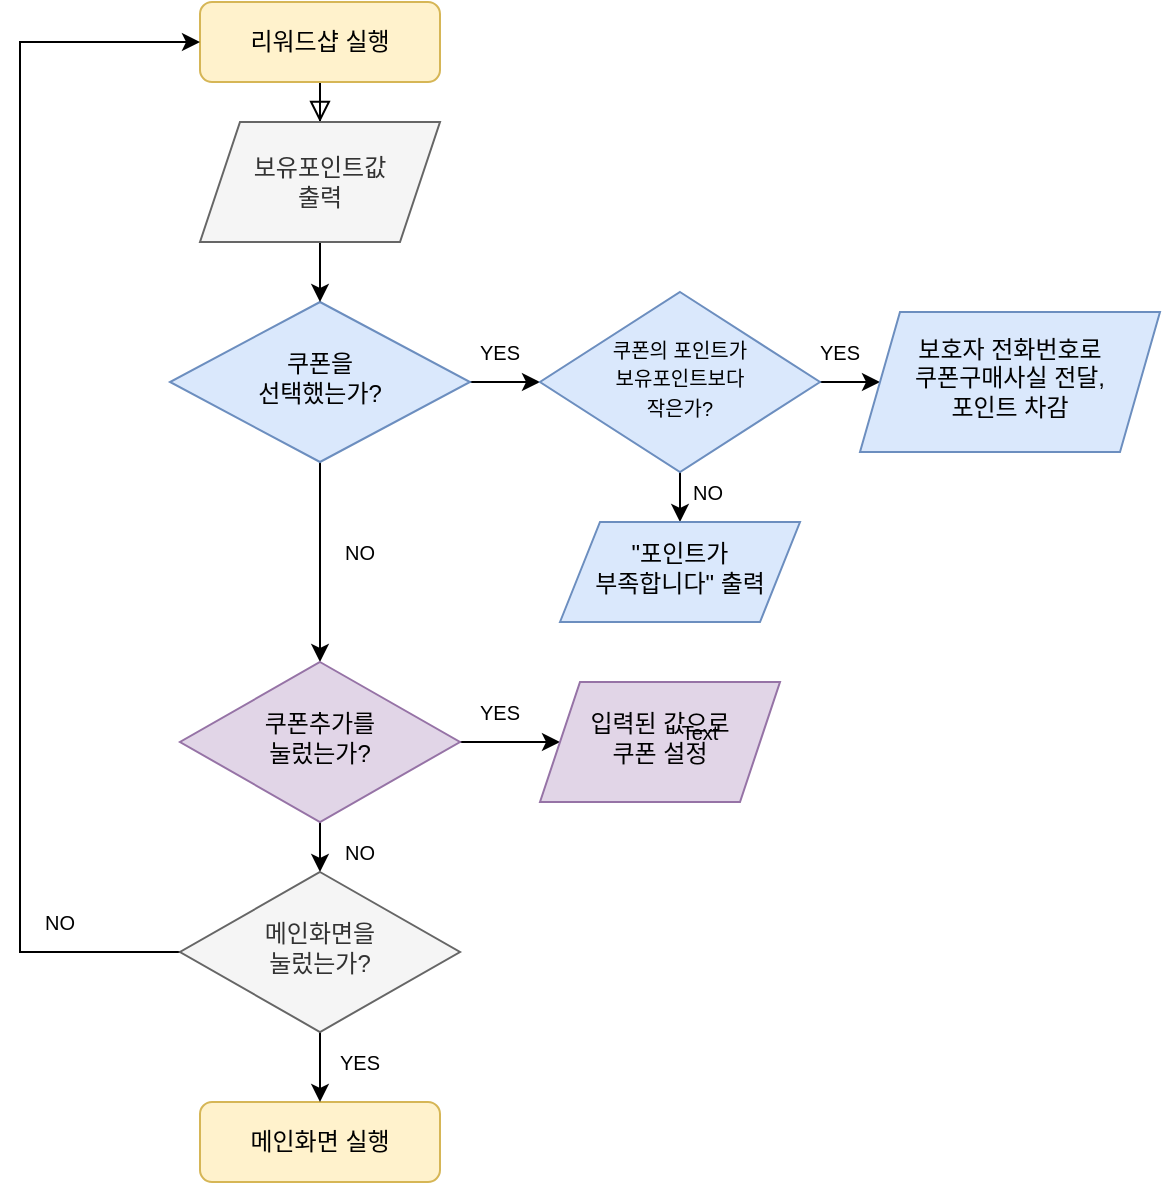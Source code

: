 <mxfile version="15.4.1" type="device"><diagram id="C5RBs43oDa-KdzZeNtuy" name="Page-1"><mxGraphModel dx="988" dy="651" grid="1" gridSize="10" guides="1" tooltips="1" connect="1" arrows="1" fold="1" page="1" pageScale="1" pageWidth="827" pageHeight="1169" math="0" shadow="0"><root><mxCell id="WIyWlLk6GJQsqaUBKTNV-0"/><mxCell id="WIyWlLk6GJQsqaUBKTNV-1" parent="WIyWlLk6GJQsqaUBKTNV-0"/><mxCell id="WIyWlLk6GJQsqaUBKTNV-2" value="" style="rounded=0;html=1;jettySize=auto;orthogonalLoop=1;fontSize=11;endArrow=block;endFill=0;endSize=8;strokeWidth=1;shadow=0;labelBackgroundColor=none;edgeStyle=orthogonalEdgeStyle;" parent="WIyWlLk6GJQsqaUBKTNV-1" source="WIyWlLk6GJQsqaUBKTNV-3" target="JMjysB2Mog6AaWIQ4-j8-0" edge="1"><mxGeometry relative="1" as="geometry"><mxPoint x="220" y="180" as="targetPoint"/></mxGeometry></mxCell><mxCell id="WIyWlLk6GJQsqaUBKTNV-3" value="리워드샵 실행" style="rounded=1;whiteSpace=wrap;html=1;fontSize=12;glass=0;strokeWidth=1;shadow=0;fillColor=#fff2cc;strokeColor=#d6b656;" parent="WIyWlLk6GJQsqaUBKTNV-1" vertex="1"><mxGeometry x="160" y="110" width="120" height="40" as="geometry"/></mxCell><mxCell id="JMjysB2Mog6AaWIQ4-j8-4" value="" style="edgeStyle=orthogonalEdgeStyle;rounded=0;orthogonalLoop=1;jettySize=auto;html=1;" edge="1" parent="WIyWlLk6GJQsqaUBKTNV-1" source="WIyWlLk6GJQsqaUBKTNV-6" target="JMjysB2Mog6AaWIQ4-j8-3"><mxGeometry relative="1" as="geometry"/></mxCell><mxCell id="JMjysB2Mog6AaWIQ4-j8-22" value="" style="edgeStyle=orthogonalEdgeStyle;rounded=0;orthogonalLoop=1;jettySize=auto;html=1;fontSize=10;" edge="1" parent="WIyWlLk6GJQsqaUBKTNV-1" source="WIyWlLk6GJQsqaUBKTNV-6" target="WIyWlLk6GJQsqaUBKTNV-10"><mxGeometry relative="1" as="geometry"/></mxCell><mxCell id="WIyWlLk6GJQsqaUBKTNV-6" value="쿠폰을&lt;br&gt;선택했는가?" style="rhombus;whiteSpace=wrap;html=1;shadow=0;fontFamily=Helvetica;fontSize=12;align=center;strokeWidth=1;spacing=6;spacingTop=-4;fillColor=#dae8fc;strokeColor=#6c8ebf;" parent="WIyWlLk6GJQsqaUBKTNV-1" vertex="1"><mxGeometry x="145" y="260" width="150" height="80" as="geometry"/></mxCell><mxCell id="JMjysB2Mog6AaWIQ4-j8-12" value="" style="edgeStyle=orthogonalEdgeStyle;rounded=0;orthogonalLoop=1;jettySize=auto;html=1;fontSize=10;" edge="1" parent="WIyWlLk6GJQsqaUBKTNV-1" source="WIyWlLk6GJQsqaUBKTNV-10" target="JMjysB2Mog6AaWIQ4-j8-11"><mxGeometry relative="1" as="geometry"/></mxCell><mxCell id="JMjysB2Mog6AaWIQ4-j8-14" value="" style="edgeStyle=orthogonalEdgeStyle;rounded=0;orthogonalLoop=1;jettySize=auto;html=1;fontSize=10;" edge="1" parent="WIyWlLk6GJQsqaUBKTNV-1" source="WIyWlLk6GJQsqaUBKTNV-10" target="JMjysB2Mog6AaWIQ4-j8-13"><mxGeometry relative="1" as="geometry"/></mxCell><mxCell id="WIyWlLk6GJQsqaUBKTNV-10" value="쿠폰추가를&lt;br&gt;눌렀는가?" style="rhombus;whiteSpace=wrap;html=1;shadow=0;fontFamily=Helvetica;fontSize=12;align=center;strokeWidth=1;spacing=6;spacingTop=-4;fillColor=#e1d5e7;strokeColor=#9673a6;" parent="WIyWlLk6GJQsqaUBKTNV-1" vertex="1"><mxGeometry x="150" y="440" width="140" height="80" as="geometry"/></mxCell><mxCell id="WIyWlLk6GJQsqaUBKTNV-11" value="메인화면 실행" style="rounded=1;whiteSpace=wrap;html=1;fontSize=12;glass=0;strokeWidth=1;shadow=0;fillColor=#fff2cc;strokeColor=#d6b656;" parent="WIyWlLk6GJQsqaUBKTNV-1" vertex="1"><mxGeometry x="160" y="660" width="120" height="40" as="geometry"/></mxCell><mxCell id="JMjysB2Mog6AaWIQ4-j8-1" value="" style="edgeStyle=orthogonalEdgeStyle;rounded=0;orthogonalLoop=1;jettySize=auto;html=1;" edge="1" parent="WIyWlLk6GJQsqaUBKTNV-1" source="JMjysB2Mog6AaWIQ4-j8-0" target="WIyWlLk6GJQsqaUBKTNV-6"><mxGeometry relative="1" as="geometry"/></mxCell><mxCell id="JMjysB2Mog6AaWIQ4-j8-0" value="보유포인트값&lt;br&gt;출력" style="shape=parallelogram;perimeter=parallelogramPerimeter;whiteSpace=wrap;html=1;fixedSize=1;fillColor=#f5f5f5;strokeColor=#666666;fontColor=#333333;" vertex="1" parent="WIyWlLk6GJQsqaUBKTNV-1"><mxGeometry x="160" y="170" width="120" height="60" as="geometry"/></mxCell><mxCell id="JMjysB2Mog6AaWIQ4-j8-6" value="" style="edgeStyle=orthogonalEdgeStyle;rounded=0;orthogonalLoop=1;jettySize=auto;html=1;fontSize=10;" edge="1" parent="WIyWlLk6GJQsqaUBKTNV-1" source="JMjysB2Mog6AaWIQ4-j8-3" target="JMjysB2Mog6AaWIQ4-j8-5"><mxGeometry relative="1" as="geometry"/></mxCell><mxCell id="JMjysB2Mog6AaWIQ4-j8-10" value="" style="edgeStyle=orthogonalEdgeStyle;rounded=0;orthogonalLoop=1;jettySize=auto;html=1;fontSize=10;" edge="1" parent="WIyWlLk6GJQsqaUBKTNV-1" source="JMjysB2Mog6AaWIQ4-j8-3" target="JMjysB2Mog6AaWIQ4-j8-9"><mxGeometry relative="1" as="geometry"/></mxCell><mxCell id="JMjysB2Mog6AaWIQ4-j8-3" value="&lt;font style=&quot;font-size: 10px&quot;&gt;쿠폰의 포인트가&lt;br&gt;보유포인트보다&lt;br&gt;작은가?&lt;/font&gt;" style="rhombus;whiteSpace=wrap;html=1;shadow=0;fontFamily=Helvetica;fontSize=12;align=center;strokeWidth=1;spacing=6;spacingTop=-4;fillColor=#dae8fc;strokeColor=#6c8ebf;" vertex="1" parent="WIyWlLk6GJQsqaUBKTNV-1"><mxGeometry x="330" y="255" width="140" height="90" as="geometry"/></mxCell><mxCell id="JMjysB2Mog6AaWIQ4-j8-5" value="보호자 전화번호로&lt;br&gt;쿠폰구매사실 전달,&lt;br&gt;포인트 차감" style="shape=parallelogram;perimeter=parallelogramPerimeter;whiteSpace=wrap;html=1;fixedSize=1;shadow=0;strokeWidth=1;spacing=6;spacingTop=-4;fillColor=#dae8fc;strokeColor=#6c8ebf;" vertex="1" parent="WIyWlLk6GJQsqaUBKTNV-1"><mxGeometry x="490" y="265" width="150" height="70" as="geometry"/></mxCell><mxCell id="JMjysB2Mog6AaWIQ4-j8-9" value="&quot;포인트가 &lt;br&gt;부족합니다&quot; 출력" style="shape=parallelogram;perimeter=parallelogramPerimeter;whiteSpace=wrap;html=1;fixedSize=1;shadow=0;strokeWidth=1;spacing=6;spacingTop=-4;fillColor=#dae8fc;strokeColor=#6c8ebf;" vertex="1" parent="WIyWlLk6GJQsqaUBKTNV-1"><mxGeometry x="340" y="370" width="120" height="50" as="geometry"/></mxCell><mxCell id="JMjysB2Mog6AaWIQ4-j8-11" value="입력된 값으로&lt;br&gt;쿠폰 설정" style="shape=parallelogram;perimeter=parallelogramPerimeter;whiteSpace=wrap;html=1;fixedSize=1;shadow=0;strokeWidth=1;spacing=6;spacingTop=-4;fillColor=#e1d5e7;strokeColor=#9673a6;" vertex="1" parent="WIyWlLk6GJQsqaUBKTNV-1"><mxGeometry x="330" y="450" width="120" height="60" as="geometry"/></mxCell><mxCell id="JMjysB2Mog6AaWIQ4-j8-15" value="" style="edgeStyle=orthogonalEdgeStyle;rounded=0;orthogonalLoop=1;jettySize=auto;html=1;fontSize=10;" edge="1" parent="WIyWlLk6GJQsqaUBKTNV-1" source="JMjysB2Mog6AaWIQ4-j8-13" target="WIyWlLk6GJQsqaUBKTNV-11"><mxGeometry relative="1" as="geometry"/></mxCell><mxCell id="JMjysB2Mog6AaWIQ4-j8-16" style="edgeStyle=orthogonalEdgeStyle;rounded=0;orthogonalLoop=1;jettySize=auto;html=1;entryX=0;entryY=0.5;entryDx=0;entryDy=0;fontSize=10;" edge="1" parent="WIyWlLk6GJQsqaUBKTNV-1" source="JMjysB2Mog6AaWIQ4-j8-13" target="WIyWlLk6GJQsqaUBKTNV-3"><mxGeometry relative="1" as="geometry"><Array as="points"><mxPoint x="70" y="585"/><mxPoint x="70" y="130"/></Array></mxGeometry></mxCell><mxCell id="JMjysB2Mog6AaWIQ4-j8-13" value="메인화면을&lt;br&gt;눌렀는가?" style="rhombus;whiteSpace=wrap;html=1;shadow=0;strokeWidth=1;spacing=6;spacingTop=-4;fillColor=#f5f5f5;strokeColor=#666666;fontColor=#333333;" vertex="1" parent="WIyWlLk6GJQsqaUBKTNV-1"><mxGeometry x="150" y="545" width="140" height="80" as="geometry"/></mxCell><mxCell id="JMjysB2Mog6AaWIQ4-j8-17" value="Text" style="text;html=1;strokeColor=none;fillColor=none;align=center;verticalAlign=middle;whiteSpace=wrap;rounded=0;fontSize=10;" vertex="1" parent="WIyWlLk6GJQsqaUBKTNV-1"><mxGeometry x="380" y="460" width="60" height="30" as="geometry"/></mxCell><mxCell id="JMjysB2Mog6AaWIQ4-j8-18" value="NO" style="text;html=1;strokeColor=none;fillColor=none;align=center;verticalAlign=middle;whiteSpace=wrap;rounded=0;fontSize=10;" vertex="1" parent="WIyWlLk6GJQsqaUBKTNV-1"><mxGeometry x="384" y="340" width="60" height="30" as="geometry"/></mxCell><mxCell id="JMjysB2Mog6AaWIQ4-j8-19" value="NO" style="text;html=1;strokeColor=none;fillColor=none;align=center;verticalAlign=middle;whiteSpace=wrap;rounded=0;fontSize=10;" vertex="1" parent="WIyWlLk6GJQsqaUBKTNV-1"><mxGeometry x="60" y="555" width="60" height="30" as="geometry"/></mxCell><mxCell id="JMjysB2Mog6AaWIQ4-j8-20" value="NO" style="text;html=1;strokeColor=none;fillColor=none;align=center;verticalAlign=middle;whiteSpace=wrap;rounded=0;fontSize=10;" vertex="1" parent="WIyWlLk6GJQsqaUBKTNV-1"><mxGeometry x="210" y="370" width="60" height="30" as="geometry"/></mxCell><mxCell id="JMjysB2Mog6AaWIQ4-j8-23" value="NO" style="text;html=1;strokeColor=none;fillColor=none;align=center;verticalAlign=middle;whiteSpace=wrap;rounded=0;fontSize=10;" vertex="1" parent="WIyWlLk6GJQsqaUBKTNV-1"><mxGeometry x="210" y="520" width="60" height="30" as="geometry"/></mxCell><mxCell id="JMjysB2Mog6AaWIQ4-j8-24" value="YES" style="text;html=1;strokeColor=none;fillColor=none;align=center;verticalAlign=middle;whiteSpace=wrap;rounded=0;fontSize=10;" vertex="1" parent="WIyWlLk6GJQsqaUBKTNV-1"><mxGeometry x="210" y="625" width="60" height="30" as="geometry"/></mxCell><mxCell id="JMjysB2Mog6AaWIQ4-j8-25" value="YES" style="text;html=1;strokeColor=none;fillColor=none;align=center;verticalAlign=middle;whiteSpace=wrap;rounded=0;fontSize=10;" vertex="1" parent="WIyWlLk6GJQsqaUBKTNV-1"><mxGeometry x="450" y="270" width="60" height="30" as="geometry"/></mxCell><mxCell id="JMjysB2Mog6AaWIQ4-j8-26" value="YES" style="text;html=1;strokeColor=none;fillColor=none;align=center;verticalAlign=middle;whiteSpace=wrap;rounded=0;fontSize=10;" vertex="1" parent="WIyWlLk6GJQsqaUBKTNV-1"><mxGeometry x="280" y="270" width="60" height="30" as="geometry"/></mxCell><mxCell id="JMjysB2Mog6AaWIQ4-j8-27" value="YES" style="text;html=1;strokeColor=none;fillColor=none;align=center;verticalAlign=middle;whiteSpace=wrap;rounded=0;fontSize=10;" vertex="1" parent="WIyWlLk6GJQsqaUBKTNV-1"><mxGeometry x="280" y="450" width="60" height="30" as="geometry"/></mxCell></root></mxGraphModel></diagram></mxfile>